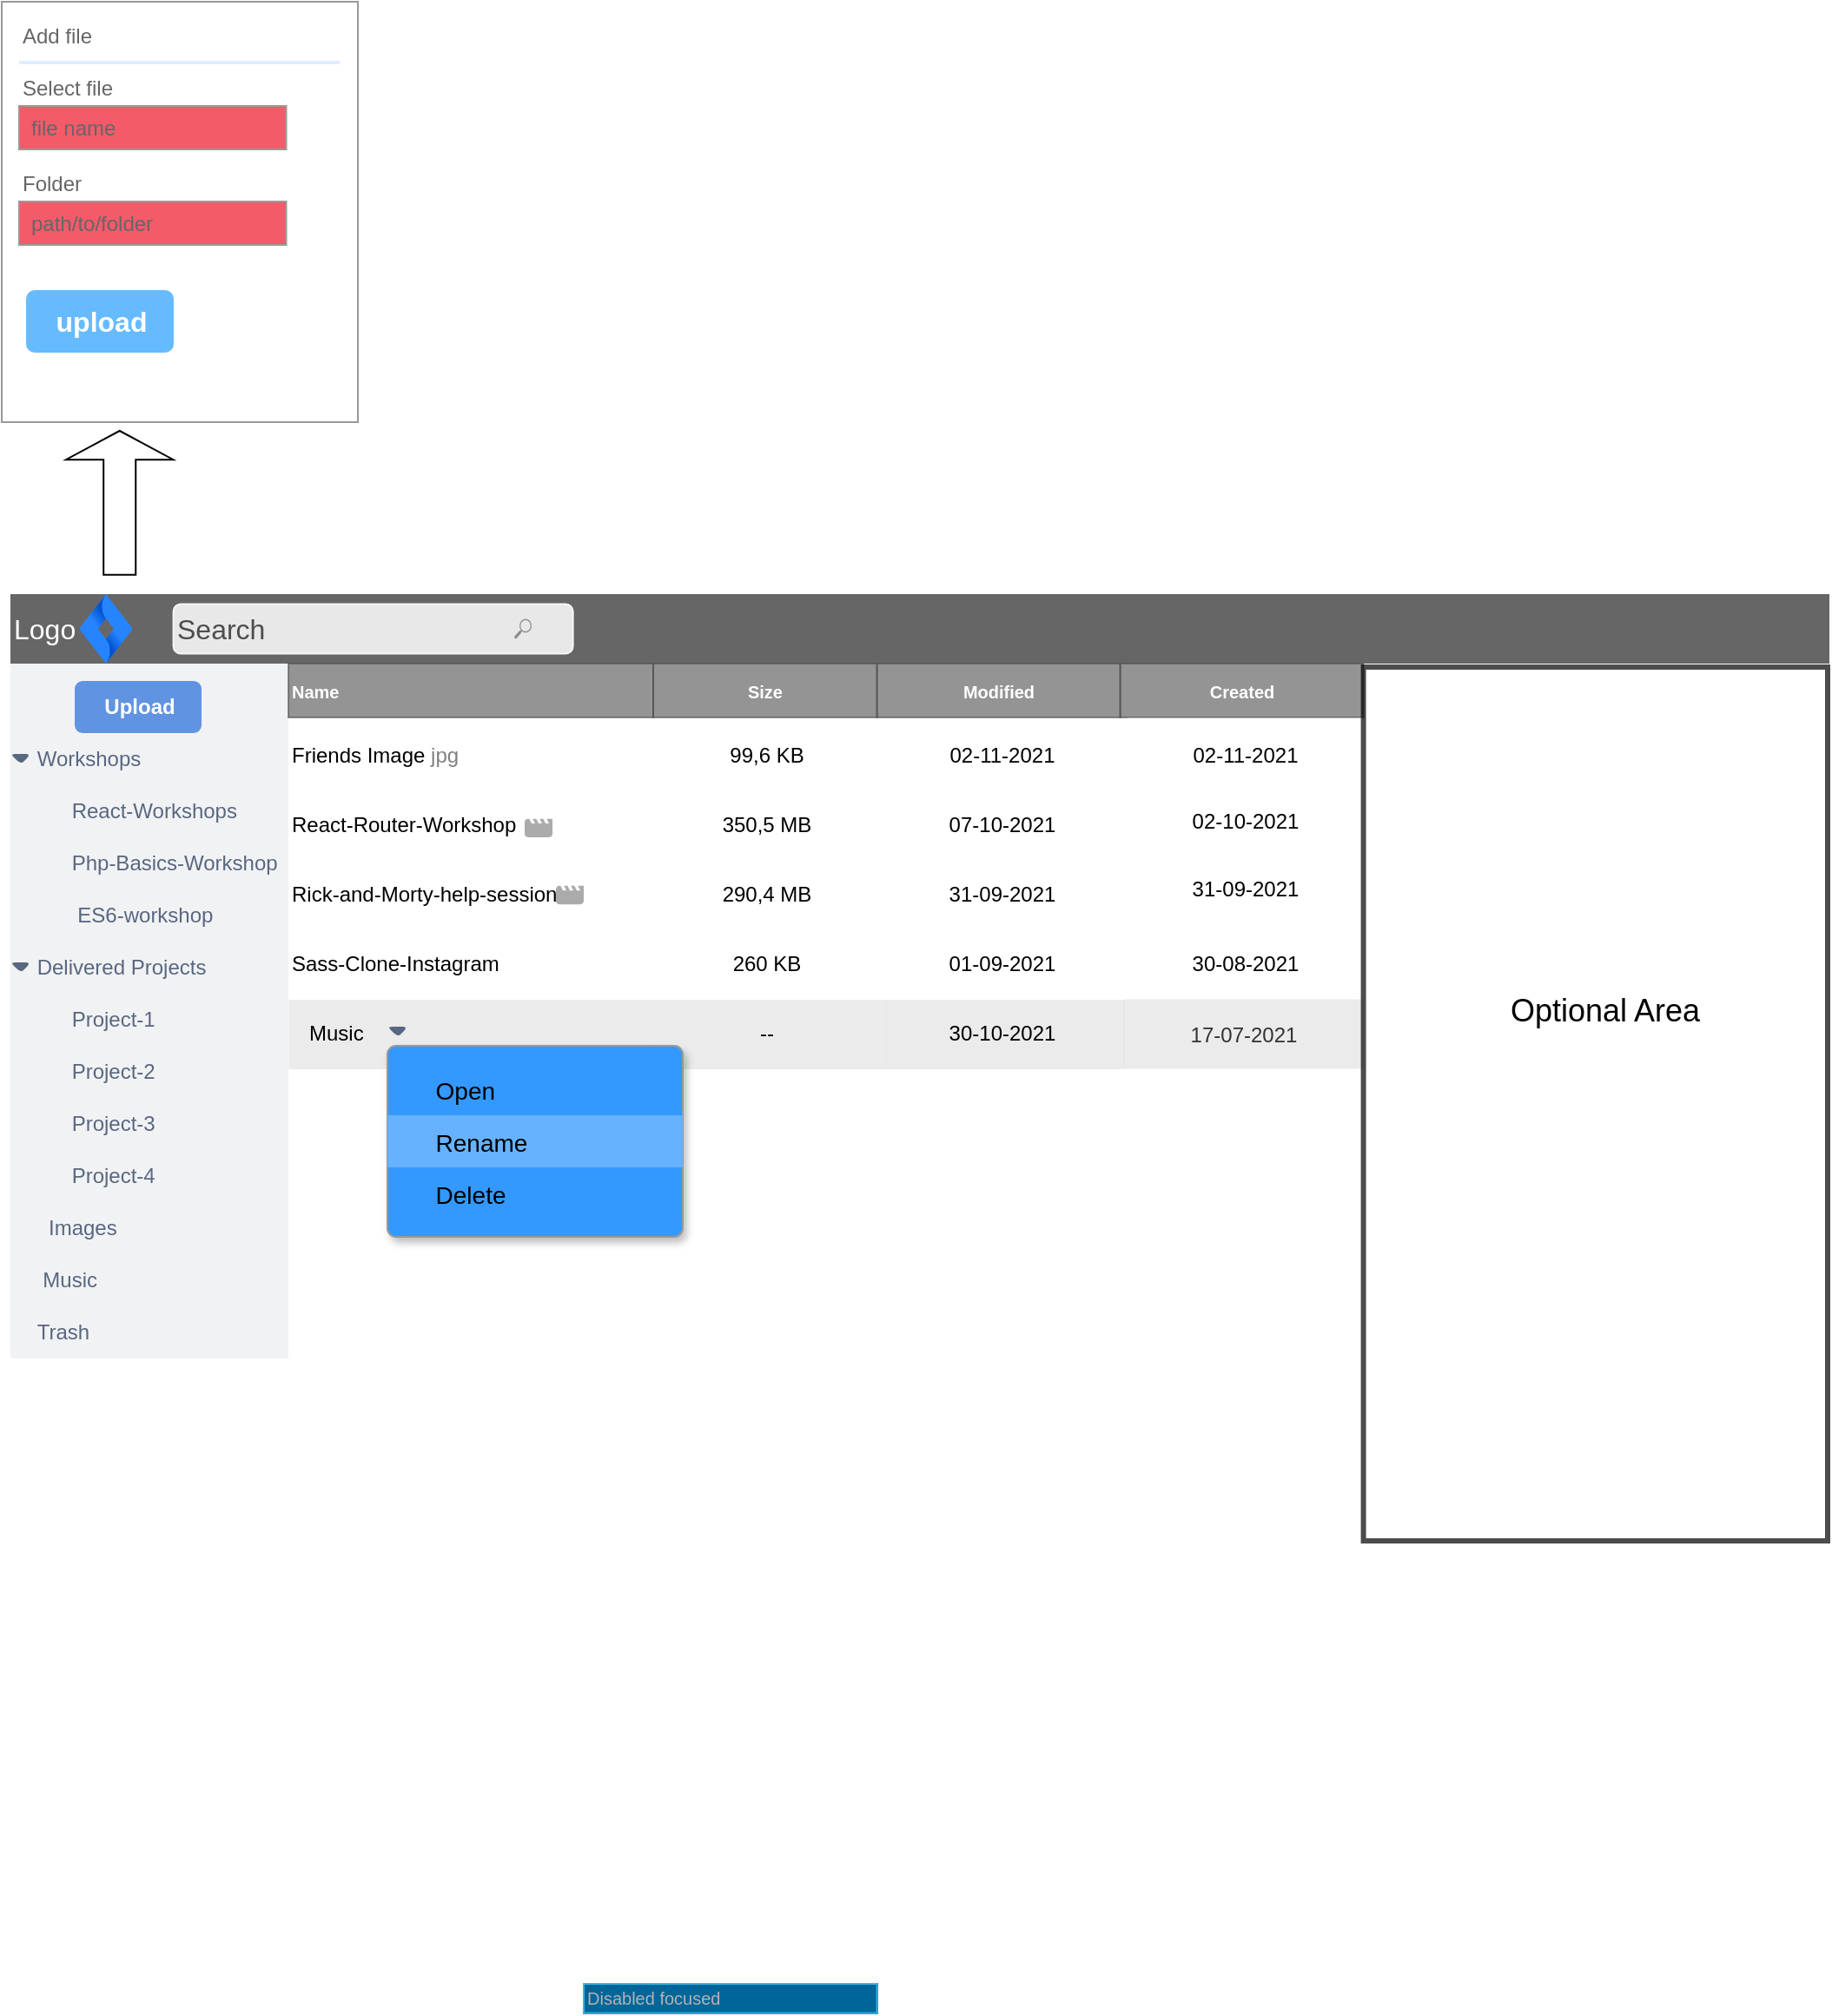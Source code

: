 <mxfile version="15.5.9" type="github" pages="2">
  <diagram id="d-C3JL0F3UjVxZEBKTZM" name="wireframe">
    <mxGraphModel dx="1742" dy="2420" grid="0" gridSize="10" guides="1" tooltips="1" connect="1" arrows="0" fold="1" page="0" pageScale="1" pageWidth="827" pageHeight="1169" math="0" shadow="0">
      <root>
        <mxCell id="0" />
        <mxCell id="1" parent="0" />
        <mxCell id="BgvjaM7vU_6djvCeH08X-2" value="Pressed" style="whiteSpace=wrap;html=1;shadow=0;dashed=0;fontSize=10;align=left;fillColor=#4D4D4D;strokeColor=#4D4D4D;fontColor=#FFFFFF;" parent="1" vertex="1">
          <mxGeometry x="330" y="200" width="168.8" height="16.88" as="geometry" />
        </mxCell>
        <mxCell id="BgvjaM7vU_6djvCeH08X-3" value="Normal" style="whiteSpace=wrap;html=1;shadow=0;dashed=0;fontSize=10;align=left;fillColor=#1A1A1A;strokeColor=#1A1A1A;fontColor=#FFFFFF;" parent="1" vertex="1">
          <mxGeometry x="330" y="200" width="168.8" height="16.88" as="geometry" />
        </mxCell>
        <mxCell id="BgvjaM7vU_6djvCeH08X-4" value="Disabled focused" style="whiteSpace=wrap;html=1;shadow=0;dashed=0;fontSize=10;align=left;fillColor=#006699;strokeColor=#33B5E5;fontColor=#B3B3B3;" parent="1" vertex="1">
          <mxGeometry x="330" y="200" width="168.8" height="16.88" as="geometry" />
        </mxCell>
        <mxCell id="BgvjaM7vU_6djvCeH08X-11" value="&lt;font size=&quot;3&quot;&gt;Logo&lt;/font&gt;" style="whiteSpace=wrap;html=1;shadow=0;dashed=0;fontSize=10;align=left;fillColor=#666666;strokeColor=none;fontColor=#FFFFFF;" parent="1" vertex="1">
          <mxGeometry y="-600" width="80" height="40" as="geometry" />
        </mxCell>
        <mxCell id="BgvjaM7vU_6djvCeH08X-12" value="" style="whiteSpace=wrap;html=1;shadow=0;dashed=0;fontSize=10;align=left;border:1px solid black;fillColor=#666666;strokeColor=none;fontColor=default;labelBackgroundColor=none;" parent="1" vertex="1">
          <mxGeometry x="80" y="-600" width="257.6" height="40" as="geometry" />
        </mxCell>
        <mxCell id="BgvjaM7vU_6djvCeH08X-13" value="&lt;font size=&quot;3&quot;&gt;Search&lt;/font&gt;" style="whiteSpace=wrap;html=1;shadow=0;dashed=0;fontSize=10;align=left;fillColor=#E8E8E8;strokeColor=#f6f6f6;fontColor=#4D4D4D;rounded=1;" parent="1" vertex="1">
          <mxGeometry x="93.8" y="-594.22" width="230" height="28.44" as="geometry" />
        </mxCell>
        <mxCell id="BgvjaM7vU_6djvCeH08X-111" value="" style="edgeStyle=orthogonalEdgeStyle;rounded=0;orthogonalLoop=1;jettySize=auto;html=1;labelBackgroundColor=default;fontSize=12;fontColor=default;strokeColor=default;" parent="1" source="BgvjaM7vU_6djvCeH08X-14" target="BgvjaM7vU_6djvCeH08X-85" edge="1">
          <mxGeometry relative="1" as="geometry" />
        </mxCell>
        <mxCell id="BgvjaM7vU_6djvCeH08X-14" value="" style="image;image=img/lib/atlassian/Jira_Software_Logo.svg;labelBackgroundColor=none;fontSize=12;fontColor=default;strokeColor=default;fillColor=#666666;gradientColor=none;" parent="1" vertex="1">
          <mxGeometry x="40" y="-600" width="30" height="40" as="geometry" />
        </mxCell>
        <mxCell id="BgvjaM7vU_6djvCeH08X-16" value="" style="whiteSpace=wrap;html=1;shadow=0;dashed=0;fontSize=10;align=left;border:1px solid black;fillColor=#666666;strokeColor=none;fontColor=default;labelBackgroundColor=none;" parent="1" vertex="1">
          <mxGeometry x="330" y="-600" width="265.2" height="40" as="geometry" />
        </mxCell>
        <mxCell id="BgvjaM7vU_6djvCeH08X-17" value="" style="whiteSpace=wrap;html=1;shadow=0;dashed=0;fontSize=10;align=left;border:1px solid black;fillColor=#666666;strokeColor=none;fontColor=default;labelBackgroundColor=none;" parent="1" vertex="1">
          <mxGeometry x="590" y="-600" width="240" height="40" as="geometry" />
        </mxCell>
        <mxCell id="BgvjaM7vU_6djvCeH08X-18" value="&amp;nbsp;Workshops" style="rounded=0;fillColor=#F1F2F4;strokeColor=none;html=1;fontColor=#596780;align=left;fontSize=12;spacingLeft=10;sketch=0;labelBackgroundColor=none;" parent="1" vertex="1">
          <mxGeometry y="-520" width="160" height="30" as="geometry" />
        </mxCell>
        <mxCell id="BgvjaM7vU_6djvCeH08X-35" value="" style="shape=triangle;direction=south;fillColor=#596780;strokeColor=none;html=1;sketch=0;rounded=1;labelBackgroundColor=none;fontSize=12;fontColor=default;arcSize=50;" parent="BgvjaM7vU_6djvCeH08X-18" vertex="1">
          <mxGeometry y="12" width="12" height="6" as="geometry" />
        </mxCell>
        <mxCell id="BgvjaM7vU_6djvCeH08X-20" value="&amp;nbsp;&amp;nbsp;&amp;nbsp;&amp;nbsp;&amp;nbsp;&amp;nbsp; React-Workshops" style="rounded=0;fillColor=#F1F2F4;strokeColor=none;html=1;fontColor=#596780;align=left;fontSize=12;spacingLeft=10;sketch=0;labelBackgroundColor=none;" parent="1" vertex="1">
          <mxGeometry y="-490" width="160" height="30" as="geometry" />
        </mxCell>
        <mxCell id="BgvjaM7vU_6djvCeH08X-29" value="&amp;nbsp;&amp;nbsp;&amp;nbsp;&amp;nbsp;&amp;nbsp;&amp;nbsp;&amp;nbsp; ES6-workshop" style="rounded=0;fillColor=#F1F2F4;strokeColor=none;html=1;fontColor=#596780;align=left;fontSize=12;spacingLeft=10;sketch=0;labelBackgroundColor=none;" parent="1" vertex="1">
          <mxGeometry y="-430" width="160" height="30" as="geometry" />
        </mxCell>
        <mxCell id="BgvjaM7vU_6djvCeH08X-31" value="&amp;nbsp;&amp;nbsp;&amp;nbsp;&amp;nbsp;&amp;nbsp;&amp;nbsp; Php-Basics-Workshop" style="rounded=0;fillColor=#F1F2F4;strokeColor=none;html=1;fontColor=#596780;align=left;fontSize=12;spacingLeft=10;sketch=0;labelBackgroundColor=none;" parent="1" vertex="1">
          <mxGeometry y="-460" width="160" height="30" as="geometry" />
        </mxCell>
        <mxCell id="BgvjaM7vU_6djvCeH08X-55" value="" style="shape=image;html=1;verticalAlign=top;verticalLabelPosition=bottom;labelBackgroundColor=#ffffff;imageAspect=0;aspect=fixed;image=https://cdn3.iconfinder.com/data/icons/google-material-design-icons/48/ic_play_arrow_48px-128.png;rounded=1;fontSize=12;fontColor=#FFCCFF;strokeColor=default;fillColor=#666666;gradientColor=none;imageBackground=none;imageBorder=none;opacity=60;" parent="1" vertex="1">
          <mxGeometry x="20" y="-482.5" width="15" height="15" as="geometry" />
        </mxCell>
        <mxCell id="BgvjaM7vU_6djvCeH08X-77" value="" style="shape=image;html=1;verticalAlign=top;verticalLabelPosition=bottom;labelBackgroundColor=#ffffff;imageAspect=0;aspect=fixed;image=https://cdn3.iconfinder.com/data/icons/google-material-design-icons/48/ic_play_arrow_48px-128.png;rounded=1;fontSize=12;fontColor=#FFCCFF;strokeColor=default;fillColor=#666666;gradientColor=none;imageBackground=none;imageBorder=none;opacity=60;" parent="1" vertex="1">
          <mxGeometry x="18.5" y="-453.25" width="16.5" height="16.5" as="geometry" />
        </mxCell>
        <mxCell id="BgvjaM7vU_6djvCeH08X-81" value="" style="shape=image;html=1;verticalAlign=top;verticalLabelPosition=bottom;labelBackgroundColor=#ffffff;imageAspect=0;aspect=fixed;image=https://cdn3.iconfinder.com/data/icons/google-material-design-icons/48/ic_play_arrow_48px-128.png;rounded=1;fontSize=12;fontColor=#FFCCFF;strokeColor=default;fillColor=#666666;gradientColor=none;imageBackground=none;imageBorder=none;opacity=60;" parent="1" vertex="1">
          <mxGeometry x="19.25" y="-423.25" width="16.5" height="16.5" as="geometry" />
        </mxCell>
        <mxCell id="BgvjaM7vU_6djvCeH08X-85" value="" style="rounded=0;fillColor=#F1F2F4;strokeColor=none;html=1;fontColor=#596780;align=left;fontSize=12;spacingLeft=10;sketch=0;labelBackgroundColor=none;shadow=0;" parent="1" vertex="1">
          <mxGeometry y="-560" width="160" height="40" as="geometry" />
        </mxCell>
        <mxCell id="BgvjaM7vU_6djvCeH08X-87" value="&amp;nbsp;Delivered Projects" style="rounded=0;fillColor=#F1F2F4;strokeColor=none;html=1;fontColor=#596780;align=left;fontSize=12;spacingLeft=10;sketch=0;labelBackgroundColor=none;" parent="1" vertex="1">
          <mxGeometry y="-400" width="160" height="30" as="geometry" />
        </mxCell>
        <mxCell id="BgvjaM7vU_6djvCeH08X-88" value="" style="shape=triangle;direction=south;fillColor=#596780;strokeColor=none;html=1;sketch=0;rounded=1;labelBackgroundColor=none;fontSize=12;fontColor=default;arcSize=50;" parent="BgvjaM7vU_6djvCeH08X-87" vertex="1">
          <mxGeometry y="12" width="12" height="6" as="geometry" />
        </mxCell>
        <mxCell id="BgvjaM7vU_6djvCeH08X-89" value="&amp;nbsp;&amp;nbsp;&amp;nbsp;&amp;nbsp;&amp;nbsp;&amp;nbsp; Project-1" style="rounded=0;fillColor=#F1F2F4;strokeColor=none;html=1;fontColor=#596780;align=left;fontSize=12;spacingLeft=10;sketch=0;labelBackgroundColor=none;" parent="1" vertex="1">
          <mxGeometry y="-370" width="160" height="30" as="geometry" />
        </mxCell>
        <mxCell id="BgvjaM7vU_6djvCeH08X-90" value="&amp;nbsp;&amp;nbsp;&amp;nbsp;&amp;nbsp;&amp;nbsp;&amp;nbsp; Project-2" style="rounded=0;fillColor=#F1F2F4;strokeColor=none;html=1;fontColor=#596780;align=left;fontSize=12;spacingLeft=10;sketch=0;labelBackgroundColor=none;" parent="1" vertex="1">
          <mxGeometry y="-340" width="160" height="30" as="geometry" />
        </mxCell>
        <mxCell id="BgvjaM7vU_6djvCeH08X-91" value="&amp;nbsp;&amp;nbsp;&amp;nbsp;&amp;nbsp;&amp;nbsp;&amp;nbsp; Project-3" style="rounded=0;fillColor=#F1F2F4;strokeColor=none;html=1;fontColor=#596780;align=left;fontSize=12;spacingLeft=10;sketch=0;labelBackgroundColor=none;" parent="1" vertex="1">
          <mxGeometry y="-310" width="160" height="30" as="geometry" />
        </mxCell>
        <mxCell id="BgvjaM7vU_6djvCeH08X-92" value="&amp;nbsp;&amp;nbsp;&amp;nbsp;&amp;nbsp;&amp;nbsp;&amp;nbsp; Project-4" style="rounded=0;fillColor=#F1F2F4;strokeColor=none;html=1;fontColor=#596780;align=left;fontSize=12;spacingLeft=10;sketch=0;labelBackgroundColor=none;" parent="1" vertex="1">
          <mxGeometry y="-280" width="160" height="30" as="geometry" />
        </mxCell>
        <mxCell id="BgvjaM7vU_6djvCeH08X-93" value="&amp;nbsp;&amp;nbsp; Images" style="rounded=0;fillColor=#F1F2F4;strokeColor=none;html=1;fontColor=#596780;align=left;fontSize=12;spacingLeft=10;sketch=0;labelBackgroundColor=none;" parent="1" vertex="1">
          <mxGeometry y="-250" width="160" height="30" as="geometry" />
        </mxCell>
        <mxCell id="BgvjaM7vU_6djvCeH08X-96" value="&amp;nbsp; Music" style="rounded=0;fillColor=#F1F2F4;strokeColor=none;html=1;fontColor=#596780;align=left;fontSize=12;spacingLeft=10;sketch=0;labelBackgroundColor=none;" parent="1" vertex="1">
          <mxGeometry y="-220" width="160" height="30" as="geometry" />
        </mxCell>
        <mxCell id="BgvjaM7vU_6djvCeH08X-102" value="&lt;b&gt;Upload&lt;/b&gt;" style="rounded=1;fillColor=#0057D8;align=center;strokeColor=none;html=1;fontColor=#ffffff;fontSize=12;sketch=0;labelBackgroundColor=none;opacity=60;" parent="1" vertex="1">
          <mxGeometry x="37" y="-550" width="73" height="30" as="geometry" />
        </mxCell>
        <mxCell id="BgvjaM7vU_6djvCeH08X-106" value="" style="shape=image;html=1;verticalAlign=top;verticalLabelPosition=bottom;labelBackgroundColor=#ffffff;imageAspect=0;aspect=fixed;image=https://cdn0.iconfinder.com/data/icons/mobile-basic-vol-1/32/Images-128.png;rounded=1;fontSize=12;fontColor=default;strokeColor=default;fillColor=#666666;gradientColor=none;opacity=60;" parent="1" vertex="1">
          <mxGeometry y="-245" width="20" height="20" as="geometry" />
        </mxCell>
        <mxCell id="BgvjaM7vU_6djvCeH08X-107" value="" style="shape=image;html=1;verticalAlign=top;verticalLabelPosition=bottom;labelBackgroundColor=#ffffff;imageAspect=0;aspect=fixed;image=https://cdn4.iconfinder.com/data/icons/ionicons/512/icon-music-note-128.png;rounded=1;fontSize=12;fontColor=default;strokeColor=default;fillColor=#666666;gradientColor=none;opacity=60;" parent="1" vertex="1">
          <mxGeometry y="-214" width="18" height="18" as="geometry" />
        </mxCell>
        <mxCell id="BgvjaM7vU_6djvCeH08X-109" value="&amp;nbsp;Trash" style="rounded=0;fillColor=#F1F2F4;strokeColor=none;html=1;fontColor=#596780;align=left;fontSize=12;spacingLeft=10;sketch=0;labelBackgroundColor=none;" parent="1" vertex="1">
          <mxGeometry y="-190" width="160" height="30" as="geometry" />
        </mxCell>
        <mxCell id="BgvjaM7vU_6djvCeH08X-110" value="" style="shape=image;html=1;verticalAlign=top;verticalLabelPosition=bottom;labelBackgroundColor=#ffffff;imageAspect=0;aspect=fixed;image=https://cdn0.iconfinder.com/data/icons/zondicons/20/trash-128.png;rounded=1;fontSize=12;fontColor=default;strokeColor=default;fillColor=#666666;gradientColor=none;opacity=60;" parent="1" vertex="1">
          <mxGeometry y="-180" width="14" height="14" as="geometry" />
        </mxCell>
        <mxCell id="U9Uw-KmXqPIqswKzSY8E-1" value="" style="shape=image;html=1;verticalAlign=top;verticalLabelPosition=bottom;labelBackgroundColor=#ffffff;imageAspect=0;aspect=fixed;image=https://cdn3.iconfinder.com/data/icons/google-material-design-icons/48/ic_play_arrow_48px-128.png;rounded=1;fontSize=12;fontColor=#FFCCFF;strokeColor=default;fillColor=#666666;gradientColor=none;imageBackground=none;imageBorder=none;opacity=60;" parent="1" vertex="1">
          <mxGeometry x="19.25" y="-362.5" width="15" height="15" as="geometry" />
        </mxCell>
        <mxCell id="U9Uw-KmXqPIqswKzSY8E-2" value="" style="shape=image;html=1;verticalAlign=top;verticalLabelPosition=bottom;labelBackgroundColor=#ffffff;imageAspect=0;aspect=fixed;image=https://cdn3.iconfinder.com/data/icons/google-material-design-icons/48/ic_play_arrow_48px-128.png;rounded=1;fontSize=12;fontColor=#FFCCFF;strokeColor=default;fillColor=#666666;gradientColor=none;imageBackground=none;imageBorder=none;opacity=60;" parent="1" vertex="1">
          <mxGeometry x="19.25" y="-332.5" width="15" height="15" as="geometry" />
        </mxCell>
        <mxCell id="U9Uw-KmXqPIqswKzSY8E-4" value="" style="shape=image;html=1;verticalAlign=top;verticalLabelPosition=bottom;labelBackgroundColor=#ffffff;imageAspect=0;aspect=fixed;image=https://cdn3.iconfinder.com/data/icons/google-material-design-icons/48/ic_play_arrow_48px-128.png;rounded=1;fontSize=12;fontColor=#FFCCFF;strokeColor=default;fillColor=#666666;gradientColor=none;imageBackground=none;imageBorder=none;opacity=60;" parent="1" vertex="1">
          <mxGeometry x="20.75" y="-272.5" width="15" height="15" as="geometry" />
        </mxCell>
        <mxCell id="U9Uw-KmXqPIqswKzSY8E-5" value="" style="shape=image;html=1;verticalAlign=top;verticalLabelPosition=bottom;labelBackgroundColor=#ffffff;imageAspect=0;aspect=fixed;image=https://cdn3.iconfinder.com/data/icons/google-material-design-icons/48/ic_play_arrow_48px-128.png;rounded=1;fontSize=12;fontColor=#FFCCFF;strokeColor=default;fillColor=#666666;gradientColor=none;imageBackground=none;imageBorder=none;opacity=60;" parent="1" vertex="1">
          <mxGeometry x="20" y="-302.5" width="15" height="15" as="geometry" />
        </mxCell>
        <mxCell id="U9Uw-KmXqPIqswKzSY8E-173" value="&lt;div align=&quot;left&quot;&gt;&lt;b&gt;Name&lt;/b&gt;&lt;/div&gt;" style="whiteSpace=wrap;html=1;shadow=0;dashed=0;fontSize=10;align=left;fillColor=#4D4D4D;strokeColor=#4D4D4D;fontColor=#FFFFFF;rounded=0;labelBackgroundColor=none;opacity=60;" parent="1" vertex="1">
          <mxGeometry x="160" y="-560" width="210" height="31" as="geometry" />
        </mxCell>
        <mxCell id="U9Uw-KmXqPIqswKzSY8E-175" value="&lt;div align=&quot;center&quot;&gt;&lt;b&gt;Size&lt;/b&gt;&lt;/div&gt;" style="whiteSpace=wrap;html=1;shadow=0;dashed=0;fontSize=10;align=center;fillColor=#4D4D4D;strokeColor=#4D4D4D;fontColor=#FFFFFF;rounded=0;labelBackgroundColor=none;opacity=60;" parent="1" vertex="1">
          <mxGeometry x="370" y="-560" width="128.8" height="31" as="geometry" />
        </mxCell>
        <mxCell id="U9Uw-KmXqPIqswKzSY8E-176" value="&lt;div align=&quot;center&quot;&gt;&lt;b&gt;Created&lt;/b&gt;&lt;/div&gt;" style="whiteSpace=wrap;html=1;shadow=0;dashed=0;fontSize=10;align=center;fillColor=#4D4D4D;strokeColor=#4D4D4D;fontColor=#FFFFFF;rounded=0;labelBackgroundColor=none;opacity=60;" parent="1" vertex="1">
          <mxGeometry x="638.8" y="-560" width="140" height="31" as="geometry" />
        </mxCell>
        <mxCell id="U9Uw-KmXqPIqswKzSY8E-177" value="&lt;div align=&quot;center&quot;&gt;&lt;b&gt;Modified&lt;/b&gt;&lt;/div&gt;" style="whiteSpace=wrap;html=1;shadow=0;dashed=0;fontSize=10;align=center;fillColor=#4D4D4D;strokeColor=#4D4D4D;fontColor=#FFFFFF;rounded=0;labelBackgroundColor=none;opacity=60;" parent="1" vertex="1">
          <mxGeometry x="498.8" y="-560" width="140" height="31" as="geometry" />
        </mxCell>
        <mxCell id="U9Uw-KmXqPIqswKzSY8E-178" value="" style="whiteSpace=wrap;html=1;shadow=0;dashed=0;fontSize=10;align=left;border:1px solid black;fillColor=#666666;strokeColor=none;fontColor=default;labelBackgroundColor=none;" parent="1" vertex="1">
          <mxGeometry x="827" y="-600" width="220" height="40" as="geometry" />
        </mxCell>
        <mxCell id="U9Uw-KmXqPIqswKzSY8E-179" value="" style="sketch=0;pointerEvents=1;shadow=0;dashed=0;html=1;strokeColor=none;fillColor=#505050;labelPosition=center;verticalLabelPosition=bottom;verticalAlign=top;outlineConnect=0;align=center;shape=mxgraph.office.concepts.search;rounded=0;labelBackgroundColor=none;fontSize=12;fontColor=default;opacity=60;" parent="1" vertex="1">
          <mxGeometry x="290" y="-585.75" width="10" height="11.5" as="geometry" />
        </mxCell>
        <mxCell id="U9Uw-KmXqPIqswKzSY8E-182" value="" style="shape=table;html=1;whiteSpace=wrap;startSize=0;container=1;collapsible=0;childLayout=tableLayout;rounded=0;shadow=0;labelBackgroundColor=none;fontSize=12;fontColor=default;strokeColor=none;strokeWidth=0;fillColor=none;gradientColor=none;align=center;opacity=60;" parent="1" vertex="1">
          <mxGeometry x="160" y="-526.75" width="481" height="200" as="geometry" />
        </mxCell>
        <mxCell id="U9Uw-KmXqPIqswKzSY8E-183" value="" style="shape=partialRectangle;html=1;whiteSpace=wrap;collapsible=0;dropTarget=0;pointerEvents=0;fillColor=none;top=0;left=0;bottom=0;right=0;points=[[0,0.5],[1,0.5]];portConstraint=eastwest;rounded=0;shadow=0;labelBackgroundColor=none;fontSize=12;fontColor=default;strokeColor=default;strokeWidth=0;align=center;opacity=60;" parent="U9Uw-KmXqPIqswKzSY8E-182" vertex="1">
          <mxGeometry width="481" height="40" as="geometry" />
        </mxCell>
        <mxCell id="U9Uw-KmXqPIqswKzSY8E-184" value="&lt;div align=&quot;left&quot;&gt;Friends Image &lt;font color=&quot;#808080&quot;&gt;jpg&lt;/font&gt;&lt;br&gt;&lt;/div&gt;" style="shape=partialRectangle;html=1;whiteSpace=wrap;connectable=0;fillColor=none;top=0;left=0;bottom=0;right=0;overflow=hidden;pointerEvents=1;rounded=0;shadow=0;labelBackgroundColor=none;fontSize=12;fontColor=default;strokeColor=default;strokeWidth=0;align=left;opacity=60;" parent="U9Uw-KmXqPIqswKzSY8E-183" vertex="1">
          <mxGeometry width="210" height="40" as="geometry">
            <mxRectangle width="210" height="40" as="alternateBounds" />
          </mxGeometry>
        </mxCell>
        <mxCell id="U9Uw-KmXqPIqswKzSY8E-185" value="99,6 KB" style="shape=partialRectangle;html=1;whiteSpace=wrap;connectable=0;fillColor=none;top=0;left=0;bottom=0;right=0;overflow=hidden;pointerEvents=1;rounded=0;shadow=0;labelBackgroundColor=none;fontSize=12;fontColor=default;strokeColor=default;strokeWidth=0;align=center;opacity=60;" parent="U9Uw-KmXqPIqswKzSY8E-183" vertex="1">
          <mxGeometry x="210" width="131" height="40" as="geometry">
            <mxRectangle width="131" height="40" as="alternateBounds" />
          </mxGeometry>
        </mxCell>
        <mxCell id="U9Uw-KmXqPIqswKzSY8E-186" value="02-11-2021" style="shape=partialRectangle;html=1;whiteSpace=wrap;connectable=0;fillColor=none;top=0;left=0;bottom=0;right=0;overflow=hidden;pointerEvents=1;rounded=0;shadow=0;labelBackgroundColor=none;fontSize=12;fontColor=default;strokeColor=default;strokeWidth=0;align=center;opacity=60;" parent="U9Uw-KmXqPIqswKzSY8E-183" vertex="1">
          <mxGeometry x="341" width="140" height="40" as="geometry">
            <mxRectangle width="140" height="40" as="alternateBounds" />
          </mxGeometry>
        </mxCell>
        <mxCell id="U9Uw-KmXqPIqswKzSY8E-187" value="" style="shape=partialRectangle;html=1;whiteSpace=wrap;collapsible=0;dropTarget=0;pointerEvents=0;fillColor=none;top=0;left=0;bottom=0;right=0;points=[[0,0.5],[1,0.5]];portConstraint=eastwest;rounded=0;shadow=0;labelBackgroundColor=none;fontSize=12;fontColor=default;strokeColor=default;strokeWidth=0;align=center;opacity=60;" parent="U9Uw-KmXqPIqswKzSY8E-182" vertex="1">
          <mxGeometry y="40" width="481" height="40" as="geometry" />
        </mxCell>
        <mxCell id="U9Uw-KmXqPIqswKzSY8E-188" value="React-Router-Workshop " style="shape=partialRectangle;html=1;whiteSpace=wrap;connectable=0;fillColor=none;top=0;left=0;bottom=0;right=0;overflow=hidden;pointerEvents=1;rounded=0;shadow=0;labelBackgroundColor=none;fontSize=12;fontColor=default;strokeColor=default;strokeWidth=0;align=left;opacity=60;" parent="U9Uw-KmXqPIqswKzSY8E-187" vertex="1">
          <mxGeometry width="210" height="40" as="geometry">
            <mxRectangle width="210" height="40" as="alternateBounds" />
          </mxGeometry>
        </mxCell>
        <mxCell id="U9Uw-KmXqPIqswKzSY8E-189" value="&lt;div class=&quot;a-q-Jc-Lb&quot;&gt;350,5&amp;nbsp;MB&lt;/div&gt;" style="shape=partialRectangle;html=1;whiteSpace=wrap;connectable=0;fillColor=none;top=0;left=0;bottom=0;right=0;overflow=hidden;pointerEvents=1;rounded=0;shadow=0;labelBackgroundColor=none;fontSize=12;fontColor=default;strokeColor=default;strokeWidth=0;align=center;opacity=60;" parent="U9Uw-KmXqPIqswKzSY8E-187" vertex="1">
          <mxGeometry x="210" width="131" height="40" as="geometry">
            <mxRectangle width="131" height="40" as="alternateBounds" />
          </mxGeometry>
        </mxCell>
        <mxCell id="U9Uw-KmXqPIqswKzSY8E-190" value="07-10-2021" style="shape=partialRectangle;html=1;whiteSpace=wrap;connectable=0;fillColor=none;top=0;left=0;bottom=0;right=0;overflow=hidden;pointerEvents=1;rounded=0;shadow=0;labelBackgroundColor=none;fontSize=12;fontColor=default;strokeColor=default;strokeWidth=3;align=center;opacity=70;perimeterSpacing=2;" parent="U9Uw-KmXqPIqswKzSY8E-187" vertex="1">
          <mxGeometry x="341" width="140" height="40" as="geometry">
            <mxRectangle width="140" height="40" as="alternateBounds" />
          </mxGeometry>
        </mxCell>
        <mxCell id="U9Uw-KmXqPIqswKzSY8E-191" value="" style="shape=partialRectangle;html=1;whiteSpace=wrap;collapsible=0;dropTarget=0;pointerEvents=0;fillColor=none;top=0;left=0;bottom=0;right=0;points=[[0,0.5],[1,0.5]];portConstraint=eastwest;rounded=0;shadow=0;labelBackgroundColor=none;fontSize=12;fontColor=default;strokeColor=default;strokeWidth=0;align=center;opacity=60;" parent="U9Uw-KmXqPIqswKzSY8E-182" vertex="1">
          <mxGeometry y="80" width="481" height="40" as="geometry" />
        </mxCell>
        <mxCell id="U9Uw-KmXqPIqswKzSY8E-192" value="Rick-and-Morty-help-session" style="shape=partialRectangle;html=1;whiteSpace=wrap;connectable=0;fillColor=none;top=0;left=0;bottom=0;right=0;overflow=hidden;pointerEvents=1;rounded=0;shadow=0;labelBackgroundColor=none;fontSize=12;fontColor=default;strokeColor=default;strokeWidth=0;align=left;opacity=60;" parent="U9Uw-KmXqPIqswKzSY8E-191" vertex="1">
          <mxGeometry width="210" height="40" as="geometry">
            <mxRectangle width="210" height="40" as="alternateBounds" />
          </mxGeometry>
        </mxCell>
        <mxCell id="U9Uw-KmXqPIqswKzSY8E-193" value="290,4 MB" style="shape=partialRectangle;html=1;whiteSpace=wrap;connectable=0;fillColor=none;top=0;left=0;bottom=0;right=0;overflow=hidden;pointerEvents=1;rounded=0;shadow=0;labelBackgroundColor=none;fontSize=12;fontColor=default;strokeColor=default;strokeWidth=0;align=center;opacity=60;" parent="U9Uw-KmXqPIqswKzSY8E-191" vertex="1">
          <mxGeometry x="210" width="131" height="40" as="geometry">
            <mxRectangle width="131" height="40" as="alternateBounds" />
          </mxGeometry>
        </mxCell>
        <mxCell id="U9Uw-KmXqPIqswKzSY8E-194" value="31-09-2021" style="shape=partialRectangle;html=1;whiteSpace=wrap;connectable=0;fillColor=none;top=0;left=0;bottom=0;right=0;overflow=hidden;pointerEvents=1;rounded=0;shadow=0;labelBackgroundColor=none;fontSize=12;fontColor=default;strokeColor=default;strokeWidth=0;align=center;opacity=60;" parent="U9Uw-KmXqPIqswKzSY8E-191" vertex="1">
          <mxGeometry x="341" width="140" height="40" as="geometry">
            <mxRectangle width="140" height="40" as="alternateBounds" />
          </mxGeometry>
        </mxCell>
        <mxCell id="U9Uw-KmXqPIqswKzSY8E-202" value="" style="shape=partialRectangle;html=1;whiteSpace=wrap;collapsible=0;dropTarget=0;pointerEvents=0;fillColor=none;top=0;left=0;bottom=0;right=0;points=[[0,0.5],[1,0.5]];portConstraint=eastwest;rounded=0;shadow=0;labelBackgroundColor=none;fontSize=12;fontColor=default;strokeColor=default;strokeWidth=0;align=center;opacity=60;" parent="U9Uw-KmXqPIqswKzSY8E-182" vertex="1">
          <mxGeometry y="120" width="481" height="40" as="geometry" />
        </mxCell>
        <mxCell id="U9Uw-KmXqPIqswKzSY8E-203" value="Sass-Clone-Instagram " style="shape=partialRectangle;html=1;whiteSpace=wrap;connectable=0;fillColor=none;top=0;left=0;bottom=0;right=0;overflow=hidden;pointerEvents=1;rounded=0;shadow=0;labelBackgroundColor=none;fontSize=12;fontColor=default;strokeColor=default;strokeWidth=0;align=left;opacity=60;" parent="U9Uw-KmXqPIqswKzSY8E-202" vertex="1">
          <mxGeometry width="210" height="40" as="geometry">
            <mxRectangle width="210" height="40" as="alternateBounds" />
          </mxGeometry>
        </mxCell>
        <mxCell id="U9Uw-KmXqPIqswKzSY8E-204" value="260 KB" style="shape=partialRectangle;html=1;whiteSpace=wrap;connectable=0;fillColor=none;top=0;left=0;bottom=0;right=0;overflow=hidden;pointerEvents=1;rounded=0;shadow=0;labelBackgroundColor=none;fontSize=12;fontColor=default;strokeColor=default;strokeWidth=0;align=center;opacity=60;" parent="U9Uw-KmXqPIqswKzSY8E-202" vertex="1">
          <mxGeometry x="210" width="131" height="40" as="geometry">
            <mxRectangle width="131" height="40" as="alternateBounds" />
          </mxGeometry>
        </mxCell>
        <mxCell id="U9Uw-KmXqPIqswKzSY8E-205" value="01-09-2021" style="shape=partialRectangle;html=1;whiteSpace=wrap;connectable=0;fillColor=none;top=0;left=0;bottom=0;right=0;overflow=hidden;pointerEvents=1;rounded=0;shadow=0;labelBackgroundColor=none;fontSize=12;fontColor=default;strokeColor=default;strokeWidth=0;align=center;opacity=60;" parent="U9Uw-KmXqPIqswKzSY8E-202" vertex="1">
          <mxGeometry x="341" width="140" height="40" as="geometry">
            <mxRectangle width="140" height="40" as="alternateBounds" />
          </mxGeometry>
        </mxCell>
        <mxCell id="U9Uw-KmXqPIqswKzSY8E-206" value="" style="shape=partialRectangle;html=1;whiteSpace=wrap;collapsible=0;dropTarget=0;pointerEvents=0;fillColor=none;top=0;left=0;bottom=0;right=0;points=[[0,0.5],[1,0.5]];portConstraint=eastwest;rounded=0;shadow=0;labelBackgroundColor=none;fontSize=12;fontColor=default;strokeColor=default;strokeWidth=0;align=center;opacity=60;" parent="U9Uw-KmXqPIqswKzSY8E-182" vertex="1">
          <mxGeometry y="160" width="481" height="40" as="geometry" />
        </mxCell>
        <mxCell id="U9Uw-KmXqPIqswKzSY8E-207" value="&amp;nbsp;&amp;nbsp; Music " style="shape=partialRectangle;html=1;whiteSpace=wrap;connectable=0;fillColor=#DEDEDE;top=0;left=0;bottom=0;right=0;overflow=hidden;pointerEvents=1;rounded=0;shadow=0;labelBackgroundColor=none;fontSize=12;fontColor=default;strokeColor=default;strokeWidth=0;align=left;opacity=60;" parent="U9Uw-KmXqPIqswKzSY8E-206" vertex="1">
          <mxGeometry width="210" height="40" as="geometry">
            <mxRectangle width="210" height="40" as="alternateBounds" />
          </mxGeometry>
        </mxCell>
        <mxCell id="U9Uw-KmXqPIqswKzSY8E-208" value="--" style="shape=partialRectangle;html=1;whiteSpace=wrap;connectable=0;fillColor=#DEDEDE;top=0;left=0;bottom=0;right=0;overflow=hidden;pointerEvents=1;rounded=0;shadow=0;labelBackgroundColor=none;fontSize=12;fontColor=default;strokeColor=default;strokeWidth=0;align=center;opacity=60;" parent="U9Uw-KmXqPIqswKzSY8E-206" vertex="1">
          <mxGeometry x="210" width="131" height="40" as="geometry">
            <mxRectangle width="131" height="40" as="alternateBounds" />
          </mxGeometry>
        </mxCell>
        <mxCell id="U9Uw-KmXqPIqswKzSY8E-209" value="30-10-2021" style="shape=partialRectangle;html=1;whiteSpace=wrap;connectable=0;fillColor=#DEDEDE;top=0;left=0;bottom=0;right=0;overflow=hidden;pointerEvents=1;rounded=0;shadow=0;labelBackgroundColor=none;fontSize=12;fontColor=default;strokeColor=default;strokeWidth=0;align=center;opacity=60;" parent="U9Uw-KmXqPIqswKzSY8E-206" vertex="1">
          <mxGeometry x="341" width="140" height="40" as="geometry">
            <mxRectangle width="140" height="40" as="alternateBounds" />
          </mxGeometry>
        </mxCell>
        <mxCell id="U9Uw-KmXqPIqswKzSY8E-195" value="" style="html=1;shadow=0;dashed=0;shape=mxgraph.bootstrap.rrect;rSize=5;strokeColor=none;html=1;whiteSpace=wrap;fillColor=#FFFFFF;fontColor=#000000;rounded=0;labelBackgroundColor=none;fontSize=14;align=left;opacity=60;" parent="1" vertex="1">
          <mxGeometry x="638.8" y="-528.75" width="144" height="92" as="geometry" />
        </mxCell>
        <mxCell id="U9Uw-KmXqPIqswKzSY8E-196" value="&lt;div align=&quot;center&quot;&gt;&lt;font style=&quot;font-size: 12px&quot;&gt;02-11-2021&lt;/font&gt;&lt;/div&gt;" style="html=1;shadow=0;dashed=0;shape=mxgraph.bootstrap.topButton;strokeColor=inherit;fillColor=none;rSize=5;perimeter=none;whiteSpace=wrap;resizeWidth=1;align=center;spacing=10;rounded=0;labelBackgroundColor=none;fontSize=14;fontColor=default;opacity=60;" parent="U9Uw-KmXqPIqswKzSY8E-195" vertex="1">
          <mxGeometry width="144" height="41" relative="1" as="geometry" />
        </mxCell>
        <mxCell id="U9Uw-KmXqPIqswKzSY8E-197" value="&lt;font style=&quot;font-size: 12px&quot;&gt;02-10-2021&lt;/font&gt;" style="strokeColor=inherit;fillColor=inherit;gradientColor=inherit;fontColor=inherit;html=1;shadow=0;dashed=0;perimeter=none;whiteSpace=wrap;resizeWidth=1;align=center;spacing=10;rounded=0;labelBackgroundColor=none;fontSize=14;opacity=60;" parent="U9Uw-KmXqPIqswKzSY8E-195" vertex="1">
          <mxGeometry width="144" height="39" relative="1" as="geometry">
            <mxPoint y="39" as="offset" />
          </mxGeometry>
        </mxCell>
        <mxCell id="U9Uw-KmXqPIqswKzSY8E-201" value="&lt;font style=&quot;font-size: 12px&quot;&gt;31-09-2021&lt;/font&gt;" style="strokeColor=inherit;fillColor=inherit;gradientColor=inherit;fontColor=inherit;html=1;shadow=0;dashed=0;perimeter=none;whiteSpace=wrap;resizeWidth=1;align=center;spacing=10;rounded=0;labelBackgroundColor=none;fontSize=14;opacity=60;" parent="U9Uw-KmXqPIqswKzSY8E-195" vertex="1">
          <mxGeometry width="144" height="39" relative="1" as="geometry">
            <mxPoint y="78" as="offset" />
          </mxGeometry>
        </mxCell>
        <mxCell id="U9Uw-KmXqPIqswKzSY8E-215" value="&lt;font style=&quot;font-size: 12px&quot;&gt;30-08-2021&lt;/font&gt;" style="strokeColor=inherit;fillColor=inherit;gradientColor=inherit;fontColor=inherit;html=1;shadow=0;dashed=0;perimeter=none;whiteSpace=wrap;resizeWidth=1;align=center;spacing=10;rounded=0;labelBackgroundColor=none;fontSize=14;opacity=60;" parent="U9Uw-KmXqPIqswKzSY8E-195" vertex="1">
          <mxGeometry width="144" height="39" relative="1" as="geometry">
            <mxPoint y="121" as="offset" />
          </mxGeometry>
        </mxCell>
        <mxCell id="U9Uw-KmXqPIqswKzSY8E-229" value="&lt;font style=&quot;font-size: 12px&quot;&gt;17-07-2021&lt;/font&gt;" style="strokeColor=none;fillColor=#DEDEDE;fontColor=#333333;html=1;shadow=0;dashed=0;perimeter=none;whiteSpace=wrap;resizeWidth=1;align=center;spacing=10;rounded=0;labelBackgroundColor=none;fontSize=14;opacity=60;" parent="U9Uw-KmXqPIqswKzSY8E-195" vertex="1">
          <mxGeometry width="138" height="40" relative="1" as="geometry">
            <mxPoint x="2" y="162" as="offset" />
          </mxGeometry>
        </mxCell>
        <mxCell id="U9Uw-KmXqPIqswKzSY8E-200" value="" style="dashed=0;aspect=fixed;verticalLabelPosition=bottom;verticalAlign=top;align=center;shape=mxgraph.gmdl.video;strokeColor=none;fillColor=#737373;shadow=0;sketch=0;rounded=0;labelBackgroundColor=none;fontSize=12;fontColor=default;opacity=60;" parent="1" vertex="1">
          <mxGeometry x="296" y="-470.67" width="16" height="10.67" as="geometry" />
        </mxCell>
        <mxCell id="U9Uw-KmXqPIqswKzSY8E-210" value="" style="rounded=0;whiteSpace=wrap;html=1;shadow=0;labelBackgroundColor=none;fontSize=12;fontColor=default;strokeColor=default;strokeWidth=3;fillColor=none;gradientColor=none;align=center;opacity=70;" parent="1" vertex="1">
          <mxGeometry x="778.8" y="-558" width="267.2" height="503" as="geometry" />
        </mxCell>
        <mxCell id="U9Uw-KmXqPIqswKzSY8E-211" value="&lt;font style=&quot;font-size: 18px&quot;&gt;Optional Area&lt;/font&gt;" style="text;html=1;strokeColor=none;fillColor=none;align=center;verticalAlign=middle;whiteSpace=wrap;rounded=0;shadow=0;labelBackgroundColor=none;fontSize=12;fontColor=default;opacity=70;" parent="1" vertex="1">
          <mxGeometry x="833" y="-392.5" width="170" height="65.5" as="geometry" />
        </mxCell>
        <mxCell id="U9Uw-KmXqPIqswKzSY8E-212" value="" style="dashed=0;aspect=fixed;verticalLabelPosition=bottom;verticalAlign=top;align=center;shape=mxgraph.gmdl.video;strokeColor=none;fillColor=#737373;shadow=0;sketch=0;rounded=0;labelBackgroundColor=none;fontSize=12;fontColor=default;opacity=60;" parent="1" vertex="1">
          <mxGeometry x="314" y="-432.09" width="16" height="10.67" as="geometry" />
        </mxCell>
        <mxCell id="U9Uw-KmXqPIqswKzSY8E-213" value="" style="shape=image;html=1;verticalAlign=top;verticalLabelPosition=bottom;labelBackgroundColor=#ffffff;imageAspect=0;aspect=fixed;image=https://cdn4.iconfinder.com/data/icons/ionicons/512/icon-image-128.png;rounded=0;shadow=0;fontSize=12;fontColor=#828282;strokeColor=default;strokeWidth=3;fillColor=none;gradientColor=none;opacity=70;" parent="1" vertex="1">
          <mxGeometry x="261" y="-513" width="16" height="16" as="geometry" />
        </mxCell>
        <mxCell id="U9Uw-KmXqPIqswKzSY8E-214" value="" style="shape=image;html=1;verticalAlign=top;verticalLabelPosition=bottom;labelBackgroundColor=#ffffff;imageAspect=0;aspect=fixed;image=https://cdn4.iconfinder.com/data/icons/feather/24/file-text-128.png;rounded=0;shadow=0;fontSize=12;fontColor=#828282;strokeColor=default;strokeWidth=3;fillColor=none;gradientColor=none;opacity=70;" parent="1" vertex="1">
          <mxGeometry x="286.5" y="-393.5" width="17" height="17" as="geometry" />
        </mxCell>
        <mxCell id="U9Uw-KmXqPIqswKzSY8E-216" value="" style="shape=image;html=1;verticalAlign=top;verticalLabelPosition=bottom;labelBackgroundColor=#ffffff;imageAspect=0;aspect=fixed;image=https://cdn4.iconfinder.com/data/icons/ionicons/512/icon-music-note-128.png;rounded=1;fontSize=12;fontColor=default;strokeColor=default;fillColor=#666666;gradientColor=none;opacity=60;" parent="1" vertex="1">
          <mxGeometry x="201.3" y="-353" width="12" height="12" as="geometry" />
        </mxCell>
        <mxCell id="U9Uw-KmXqPIqswKzSY8E-219" value="" style="shape=triangle;direction=south;fillColor=#596780;strokeColor=none;html=1;sketch=0;rounded=1;labelBackgroundColor=none;fontSize=12;fontColor=default;arcSize=50;" parent="1" vertex="1">
          <mxGeometry x="217" y="-351" width="12" height="6" as="geometry" />
        </mxCell>
        <mxCell id="7edIzHyQ4iojDQmu1elH-11" value="" style="html=1;shadow=1;dashed=0;shape=mxgraph.bootstrap.rrect;rSize=5;fillColor=#3399FF;strokeColor=#999999;fontColor=default;" parent="1" vertex="1">
          <mxGeometry x="217" y="-340" width="170" height="110" as="geometry" />
        </mxCell>
        <mxCell id="7edIzHyQ4iojDQmu1elH-12" value="  Open" style="fillColor=none;strokeColor=none;align=left;spacing=20;fontSize=14;fontColor=default;" parent="7edIzHyQ4iojDQmu1elH-11" vertex="1">
          <mxGeometry width="170" height="30" relative="1" as="geometry">
            <mxPoint y="10" as="offset" />
          </mxGeometry>
        </mxCell>
        <mxCell id="7edIzHyQ4iojDQmu1elH-13" value="  Rename" style="fillColor=#66B2FF;strokeColor=none;fontColor=default;align=left;spacing=20;fontSize=14;sketch=0;" parent="7edIzHyQ4iojDQmu1elH-11" vertex="1">
          <mxGeometry width="170" height="30" relative="1" as="geometry">
            <mxPoint y="40" as="offset" />
          </mxGeometry>
        </mxCell>
        <mxCell id="7edIzHyQ4iojDQmu1elH-14" value="  Delete" style="fillColor=none;strokeColor=none;align=left;spacing=20;fontSize=14;fontColor=default;" parent="7edIzHyQ4iojDQmu1elH-11" vertex="1">
          <mxGeometry width="170" height="30" relative="1" as="geometry">
            <mxPoint y="70" as="offset" />
          </mxGeometry>
        </mxCell>
        <mxCell id="7edIzHyQ4iojDQmu1elH-16" value="" style="shape=image;html=1;verticalAlign=top;verticalLabelPosition=bottom;labelBackgroundColor=#ffffff;imageAspect=0;aspect=fixed;image=https://cdn0.iconfinder.com/data/icons/google-material-design-3-0/48/ic_open_with_48px-128.png;fontColor=default;fillColor=#66B2FF;" parent="7edIzHyQ4iojDQmu1elH-11" vertex="1">
          <mxGeometry x="4" y="17" width="19" height="19" as="geometry" />
        </mxCell>
        <mxCell id="7edIzHyQ4iojDQmu1elH-17" value="" style="shape=image;html=1;verticalAlign=top;verticalLabelPosition=bottom;labelBackgroundColor=#ffffff;imageAspect=0;aspect=fixed;image=https://cdn4.iconfinder.com/data/icons/basic-ui-2-line/32/pencil-edit-write-draw-stationary-128.png;fontColor=default;fillColor=#66B2FF;" parent="7edIzHyQ4iojDQmu1elH-11" vertex="1">
          <mxGeometry x="6" y="47.5" width="15" height="15" as="geometry" />
        </mxCell>
        <mxCell id="7edIzHyQ4iojDQmu1elH-18" value="" style="shape=image;html=1;verticalAlign=top;verticalLabelPosition=bottom;labelBackgroundColor=#ffffff;imageAspect=0;aspect=fixed;image=https://cdn1.iconfinder.com/data/icons/feather-2/24/trash-2-128.png;fontColor=default;fillColor=#66B2FF;" parent="7edIzHyQ4iojDQmu1elH-11" vertex="1">
          <mxGeometry x="5" y="77" width="16" height="16" as="geometry" />
        </mxCell>
        <mxCell id="IQGO2oIn3tHlFsK7WPGk-4" value="" style="strokeWidth=1;shadow=0;dashed=0;align=center;html=1;shape=mxgraph.mockup.forms.rrect;rSize=0;strokeColor=#999999;fillColor=#ffffff;fontColor=#E4FDE1;" vertex="1" parent="1">
          <mxGeometry x="-5" y="-941" width="205" height="242" as="geometry" />
        </mxCell>
        <mxCell id="IQGO2oIn3tHlFsK7WPGk-5" value="Add file" style="strokeWidth=1;shadow=0;dashed=0;align=center;html=1;shape=mxgraph.mockup.forms.anchor;fontSize=12;fontColor=#666666;align=left;resizeWidth=1;spacingLeft=0;fillColor=#F45B69;" vertex="1" parent="IQGO2oIn3tHlFsK7WPGk-4">
          <mxGeometry width="102.5" height="20" relative="1" as="geometry">
            <mxPoint x="10" y="10" as="offset" />
          </mxGeometry>
        </mxCell>
        <mxCell id="IQGO2oIn3tHlFsK7WPGk-6" value="" style="shape=line;strokeColor=#ddeeff;strokeWidth=2;html=1;resizeWidth=1;fontColor=#E4FDE1;fillColor=#F45B69;" vertex="1" parent="IQGO2oIn3tHlFsK7WPGk-4">
          <mxGeometry width="184.5" height="10" relative="1" as="geometry">
            <mxPoint x="10" y="30" as="offset" />
          </mxGeometry>
        </mxCell>
        <mxCell id="IQGO2oIn3tHlFsK7WPGk-7" value="Select file" style="strokeWidth=1;shadow=0;dashed=0;align=center;html=1;shape=mxgraph.mockup.forms.anchor;fontSize=12;fontColor=#666666;align=left;resizeWidth=1;spacingLeft=0;fillColor=#F45B69;" vertex="1" parent="IQGO2oIn3tHlFsK7WPGk-4">
          <mxGeometry width="102.5" height="20" relative="1" as="geometry">
            <mxPoint x="10" y="40" as="offset" />
          </mxGeometry>
        </mxCell>
        <mxCell id="IQGO2oIn3tHlFsK7WPGk-8" value="file name" style="strokeWidth=1;shadow=0;dashed=0;align=center;html=1;shape=mxgraph.mockup.forms.rrect;rSize=0;strokeColor=#999999;fontColor=#666666;align=left;spacingLeft=5;resizeWidth=1;fillColor=#F45B69;" vertex="1" parent="IQGO2oIn3tHlFsK7WPGk-4">
          <mxGeometry width="153.75" height="25" relative="1" as="geometry">
            <mxPoint x="10" y="60" as="offset" />
          </mxGeometry>
        </mxCell>
        <mxCell id="IQGO2oIn3tHlFsK7WPGk-9" value="Folder" style="strokeWidth=1;shadow=0;dashed=0;align=center;html=1;shape=mxgraph.mockup.forms.anchor;fontSize=12;fontColor=#666666;align=left;resizeWidth=1;spacingLeft=0;fillColor=#F45B69;" vertex="1" parent="IQGO2oIn3tHlFsK7WPGk-4">
          <mxGeometry width="102.5" height="20" relative="1" as="geometry">
            <mxPoint x="10" y="95" as="offset" />
          </mxGeometry>
        </mxCell>
        <mxCell id="IQGO2oIn3tHlFsK7WPGk-10" value="path/to/folder" style="strokeWidth=1;shadow=0;dashed=0;align=center;html=1;shape=mxgraph.mockup.forms.rrect;rSize=0;strokeColor=#999999;fontColor=#666666;align=left;spacingLeft=5;resizeWidth=1;fillColor=#F45B69;" vertex="1" parent="IQGO2oIn3tHlFsK7WPGk-4">
          <mxGeometry width="153.75" height="25" relative="1" as="geometry">
            <mxPoint x="10" y="115" as="offset" />
          </mxGeometry>
        </mxCell>
        <mxCell id="IQGO2oIn3tHlFsK7WPGk-14" value="upload" style="strokeWidth=1;shadow=0;dashed=0;align=center;html=1;shape=mxgraph.mockup.forms.rrect;rSize=5;strokeColor=none;fontColor=#ffffff;fillColor=#66bbff;fontSize=16;fontStyle=1;" vertex="1" parent="IQGO2oIn3tHlFsK7WPGk-4">
          <mxGeometry x="14" y="166" width="85" height="36" as="geometry" />
        </mxCell>
        <mxCell id="IQGO2oIn3tHlFsK7WPGk-13" value="" style="shape=singleArrow;direction=north;whiteSpace=wrap;html=1;" vertex="1" parent="1">
          <mxGeometry x="31.995" y="-693.999" width="61.725" height="82.919" as="geometry" />
        </mxCell>
      </root>
    </mxGraphModel>
  </diagram>
  <diagram id="XWUxj2D-5FmzjMnH_Tal" name="use cases">
    <mxGraphModel dx="1141" dy="1037" grid="1" gridSize="10" guides="1" tooltips="1" connect="1" arrows="1" fold="1" page="1" pageScale="1" pageWidth="827" pageHeight="1169" math="0" shadow="0">
      <root>
        <mxCell id="g9Pwd6HMv6z6yZ0VBQB1-0" />
        <mxCell id="g9Pwd6HMv6z6yZ0VBQB1-1" parent="g9Pwd6HMv6z6yZ0VBQB1-0" />
        <mxCell id="g9Pwd6HMv6z6yZ0VBQB1-22" value="" style="shape=ext;double=1;rounded=1;whiteSpace=wrap;html=1;" vertex="1" parent="g9Pwd6HMv6z6yZ0VBQB1-1">
          <mxGeometry x="340" y="37" width="160" height="90" as="geometry" />
        </mxCell>
        <mxCell id="g9Pwd6HMv6z6yZ0VBQB1-2" value="Actor" style="shape=umlActor;verticalLabelPosition=bottom;verticalAlign=top;html=1;outlineConnect=0;" vertex="1" parent="g9Pwd6HMv6z6yZ0VBQB1-1">
          <mxGeometry x="405" y="52" width="30" height="60" as="geometry" />
        </mxCell>
        <mxCell id="g9Pwd6HMv6z6yZ0VBQB1-4" value="" style="shape=datastore;whiteSpace=wrap;html=1;" vertex="1" parent="g9Pwd6HMv6z6yZ0VBQB1-1">
          <mxGeometry x="380" y="407" width="60" height="60" as="geometry" />
        </mxCell>
        <mxCell id="g9Pwd6HMv6z6yZ0VBQB1-23" value="" style="shape=singleArrow;direction=south;whiteSpace=wrap;html=1;" vertex="1" parent="g9Pwd6HMv6z6yZ0VBQB1-1">
          <mxGeometry x="384" y="127" width="60" height="100" as="geometry" />
        </mxCell>
        <mxCell id="g9Pwd6HMv6z6yZ0VBQB1-26" value="" style="endArrow=classic;html=1;rounded=0;entryX=0.5;entryY=0;entryDx=0;entryDy=0;exitX=0.5;exitY=1;exitDx=0;exitDy=0;" edge="1" parent="g9Pwd6HMv6z6yZ0VBQB1-1" source="g9Pwd6HMv6z6yZ0VBQB1-36" target="g9Pwd6HMv6z6yZ0VBQB1-4">
          <mxGeometry width="50" height="50" relative="1" as="geometry">
            <mxPoint x="405" y="357" as="sourcePoint" />
            <mxPoint x="415" y="457" as="targetPoint" />
          </mxGeometry>
        </mxCell>
        <mxCell id="g9Pwd6HMv6z6yZ0VBQB1-27" value="" style="shape=flexArrow;endArrow=classic;html=1;rounded=0;" edge="1" parent="g9Pwd6HMv6z6yZ0VBQB1-1">
          <mxGeometry width="50" height="50" relative="1" as="geometry">
            <mxPoint x="330" y="100" as="sourcePoint" />
            <mxPoint x="240" y="170" as="targetPoint" />
          </mxGeometry>
        </mxCell>
        <mxCell id="g9Pwd6HMv6z6yZ0VBQB1-28" value="" style="ellipse;whiteSpace=wrap;html=1;" vertex="1" parent="g9Pwd6HMv6z6yZ0VBQB1-1">
          <mxGeometry x="140" y="170" width="120" height="80" as="geometry" />
        </mxCell>
        <mxCell id="g9Pwd6HMv6z6yZ0VBQB1-29" value="edit" style="text;strokeColor=none;fillColor=none;html=1;fontSize=24;fontStyle=1;verticalAlign=middle;align=center;" vertex="1" parent="g9Pwd6HMv6z6yZ0VBQB1-1">
          <mxGeometry x="150" y="190" width="100" height="40" as="geometry" />
        </mxCell>
        <mxCell id="g9Pwd6HMv6z6yZ0VBQB1-30" value="" style="ellipse;whiteSpace=wrap;html=1;" vertex="1" parent="g9Pwd6HMv6z6yZ0VBQB1-1">
          <mxGeometry y="170" width="120" height="80" as="geometry" />
        </mxCell>
        <mxCell id="g9Pwd6HMv6z6yZ0VBQB1-31" value="read" style="text;strokeColor=none;fillColor=none;html=1;fontSize=24;fontStyle=1;verticalAlign=middle;align=center;" vertex="1" parent="g9Pwd6HMv6z6yZ0VBQB1-1">
          <mxGeometry x="10" y="190" width="100" height="40" as="geometry" />
        </mxCell>
        <mxCell id="g9Pwd6HMv6z6yZ0VBQB1-32" value="" style="shape=flexArrow;endArrow=classic;html=1;rounded=0;width=10;endSize=4.44;" edge="1" parent="g9Pwd6HMv6z6yZ0VBQB1-1" target="g9Pwd6HMv6z6yZ0VBQB1-30">
          <mxGeometry width="50" height="50" relative="1" as="geometry">
            <mxPoint x="320" y="80" as="sourcePoint" />
            <mxPoint x="150" y="70" as="targetPoint" />
          </mxGeometry>
        </mxCell>
        <mxCell id="g9Pwd6HMv6z6yZ0VBQB1-33" value="" style="ellipse;whiteSpace=wrap;html=1;" vertex="1" parent="g9Pwd6HMv6z6yZ0VBQB1-1">
          <mxGeometry x="580" y="160" width="120" height="80" as="geometry" />
        </mxCell>
        <mxCell id="g9Pwd6HMv6z6yZ0VBQB1-34" value="delete" style="text;strokeColor=none;fillColor=none;html=1;fontSize=24;fontStyle=1;verticalAlign=middle;align=center;" vertex="1" parent="g9Pwd6HMv6z6yZ0VBQB1-1">
          <mxGeometry x="590" y="180" width="100" height="40" as="geometry" />
        </mxCell>
        <mxCell id="g9Pwd6HMv6z6yZ0VBQB1-35" value="" style="shape=flexArrow;endArrow=classic;html=1;rounded=0;entryX=0.5;entryY=0;entryDx=0;entryDy=0;" edge="1" parent="g9Pwd6HMv6z6yZ0VBQB1-1" target="g9Pwd6HMv6z6yZ0VBQB1-33">
          <mxGeometry width="50" height="50" relative="1" as="geometry">
            <mxPoint x="510" y="110" as="sourcePoint" />
            <mxPoint x="530" y="140" as="targetPoint" />
          </mxGeometry>
        </mxCell>
        <mxCell id="g9Pwd6HMv6z6yZ0VBQB1-36" value="" style="ellipse;whiteSpace=wrap;html=1;" vertex="1" parent="g9Pwd6HMv6z6yZ0VBQB1-1">
          <mxGeometry x="350" y="240" width="120" height="80" as="geometry" />
        </mxCell>
        <mxCell id="g9Pwd6HMv6z6yZ0VBQB1-37" value="update" style="text;strokeColor=none;fillColor=none;html=1;fontSize=24;fontStyle=1;verticalAlign=middle;align=center;" vertex="1" parent="g9Pwd6HMv6z6yZ0VBQB1-1">
          <mxGeometry x="360" y="260" width="100" height="40" as="geometry" />
        </mxCell>
      </root>
    </mxGraphModel>
  </diagram>
</mxfile>

